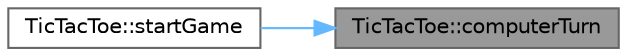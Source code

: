 digraph "TicTacToe::computerTurn"
{
 // INTERACTIVE_SVG=YES
 // LATEX_PDF_SIZE
  bgcolor="transparent";
  edge [fontname=Helvetica,fontsize=10,labelfontname=Helvetica,labelfontsize=10];
  node [fontname=Helvetica,fontsize=10,shape=box,height=0.2,width=0.4];
  rankdir="RL";
  Node1 [id="Node000001",label="TicTacToe::computerTurn",height=0.2,width=0.4,color="gray40", fillcolor="grey60", style="filled", fontcolor="black",tooltip=" "];
  Node1 -> Node2 [id="edge1_Node000001_Node000002",dir="back",color="steelblue1",style="solid",tooltip=" "];
  Node2 [id="Node000002",label="TicTacToe::startGame",height=0.2,width=0.4,color="grey40", fillcolor="white", style="filled",URL="$class_tic_tac_toe.html#a1494eeb1b7fcb5ddc418e6ee4ad78fb6",tooltip=" "];
}
